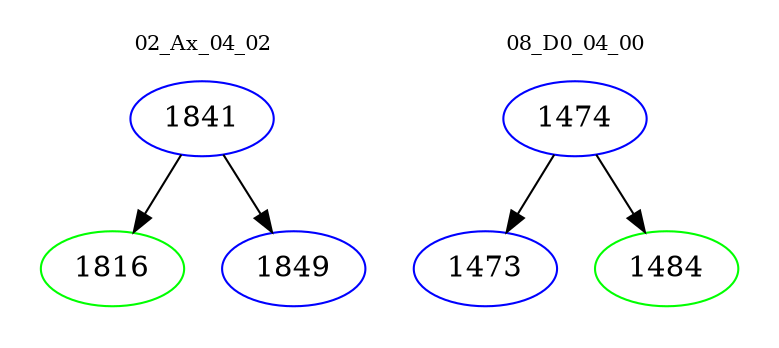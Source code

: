 digraph{
subgraph cluster_0 {
color = white
label = "02_Ax_04_02";
fontsize=10;
T0_1841 [label="1841", color="blue"]
T0_1841 -> T0_1816 [color="black"]
T0_1816 [label="1816", color="green"]
T0_1841 -> T0_1849 [color="black"]
T0_1849 [label="1849", color="blue"]
}
subgraph cluster_1 {
color = white
label = "08_D0_04_00";
fontsize=10;
T1_1474 [label="1474", color="blue"]
T1_1474 -> T1_1473 [color="black"]
T1_1473 [label="1473", color="blue"]
T1_1474 -> T1_1484 [color="black"]
T1_1484 [label="1484", color="green"]
}
}
